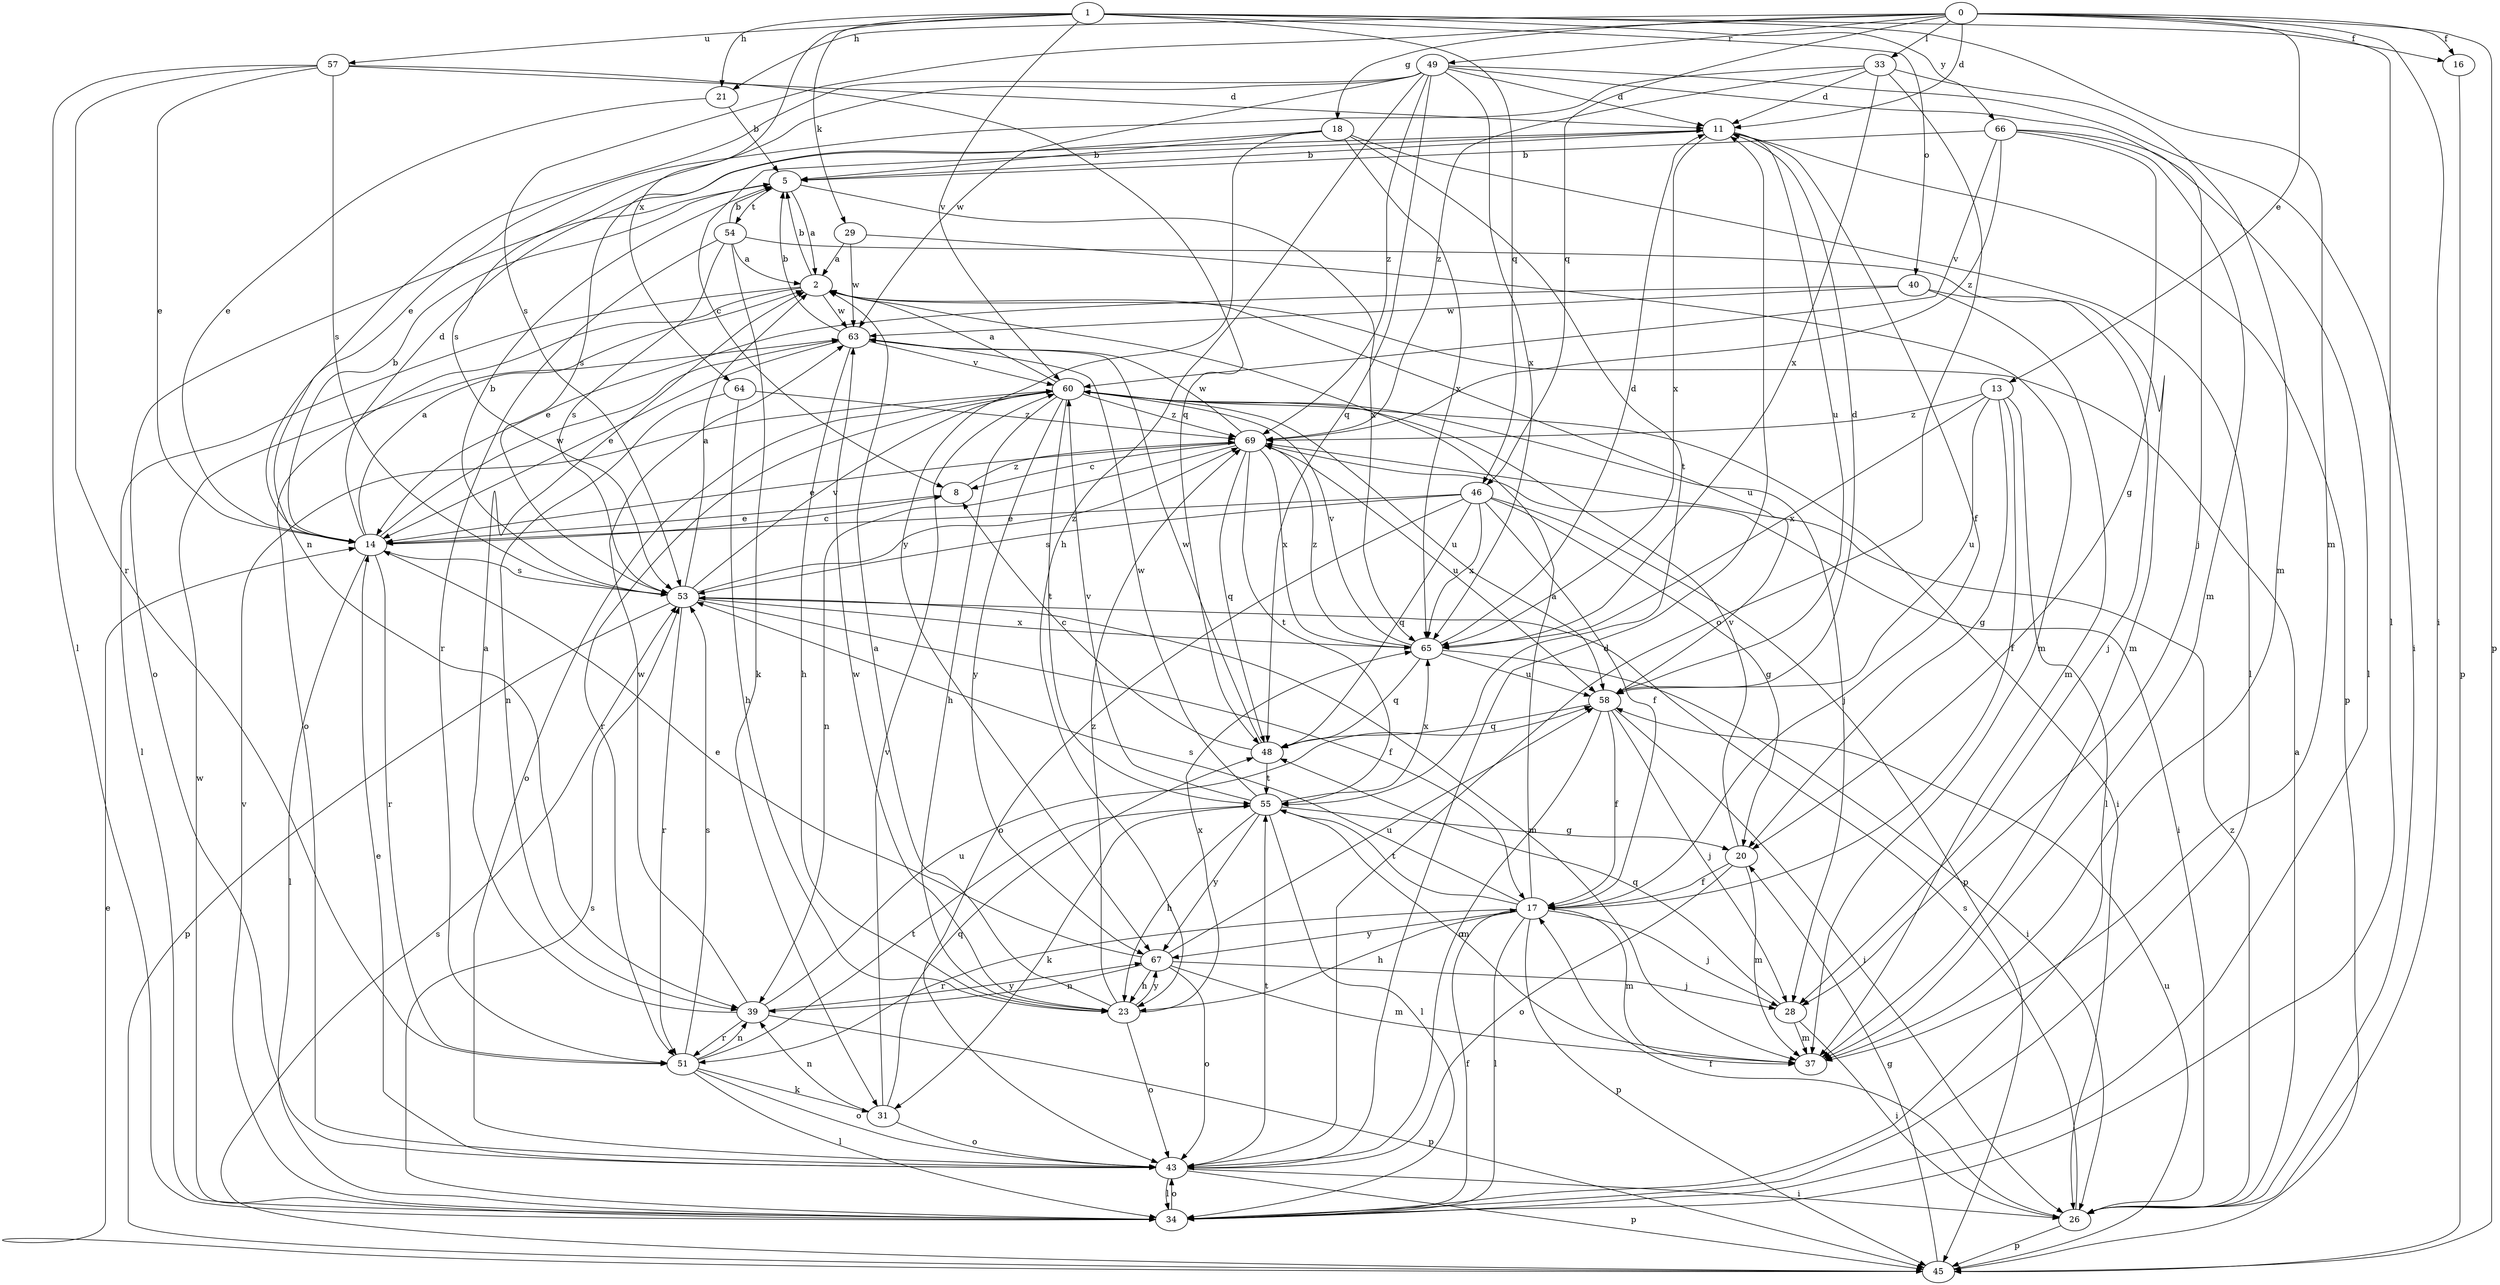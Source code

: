strict digraph  {
0;
1;
2;
5;
8;
11;
13;
14;
16;
17;
18;
20;
21;
23;
26;
28;
29;
31;
33;
34;
37;
39;
40;
43;
45;
46;
48;
49;
51;
53;
54;
55;
57;
58;
60;
63;
64;
65;
66;
67;
69;
0 -> 11  [label=d];
0 -> 13  [label=e];
0 -> 16  [label=f];
0 -> 18  [label=g];
0 -> 21  [label=h];
0 -> 26  [label=i];
0 -> 33  [label=l];
0 -> 34  [label=l];
0 -> 45  [label=p];
0 -> 46  [label=q];
0 -> 49  [label=r];
0 -> 53  [label=s];
1 -> 16  [label=f];
1 -> 21  [label=h];
1 -> 29  [label=k];
1 -> 37  [label=m];
1 -> 40  [label=o];
1 -> 46  [label=q];
1 -> 57  [label=u];
1 -> 60  [label=v];
1 -> 64  [label=x];
1 -> 66  [label=y];
2 -> 5  [label=b];
2 -> 34  [label=l];
2 -> 43  [label=o];
2 -> 58  [label=u];
2 -> 63  [label=w];
5 -> 2  [label=a];
5 -> 43  [label=o];
5 -> 54  [label=t];
5 -> 65  [label=x];
8 -> 14  [label=e];
8 -> 69  [label=z];
11 -> 5  [label=b];
11 -> 8  [label=c];
11 -> 17  [label=f];
11 -> 45  [label=p];
11 -> 58  [label=u];
11 -> 65  [label=x];
13 -> 17  [label=f];
13 -> 20  [label=g];
13 -> 34  [label=l];
13 -> 58  [label=u];
13 -> 65  [label=x];
13 -> 69  [label=z];
14 -> 2  [label=a];
14 -> 5  [label=b];
14 -> 8  [label=c];
14 -> 11  [label=d];
14 -> 34  [label=l];
14 -> 51  [label=r];
14 -> 53  [label=s];
14 -> 63  [label=w];
16 -> 45  [label=p];
17 -> 2  [label=a];
17 -> 23  [label=h];
17 -> 28  [label=j];
17 -> 34  [label=l];
17 -> 37  [label=m];
17 -> 45  [label=p];
17 -> 51  [label=r];
17 -> 53  [label=s];
17 -> 55  [label=t];
17 -> 67  [label=y];
18 -> 5  [label=b];
18 -> 34  [label=l];
18 -> 53  [label=s];
18 -> 55  [label=t];
18 -> 65  [label=x];
18 -> 67  [label=y];
20 -> 17  [label=f];
20 -> 37  [label=m];
20 -> 43  [label=o];
20 -> 60  [label=v];
21 -> 5  [label=b];
21 -> 14  [label=e];
23 -> 2  [label=a];
23 -> 43  [label=o];
23 -> 63  [label=w];
23 -> 65  [label=x];
23 -> 67  [label=y];
23 -> 69  [label=z];
26 -> 2  [label=a];
26 -> 17  [label=f];
26 -> 45  [label=p];
26 -> 53  [label=s];
26 -> 69  [label=z];
28 -> 26  [label=i];
28 -> 37  [label=m];
28 -> 48  [label=q];
29 -> 2  [label=a];
29 -> 37  [label=m];
29 -> 63  [label=w];
31 -> 39  [label=n];
31 -> 43  [label=o];
31 -> 48  [label=q];
31 -> 60  [label=v];
33 -> 11  [label=d];
33 -> 14  [label=e];
33 -> 37  [label=m];
33 -> 43  [label=o];
33 -> 65  [label=x];
33 -> 69  [label=z];
34 -> 17  [label=f];
34 -> 43  [label=o];
34 -> 53  [label=s];
34 -> 60  [label=v];
34 -> 63  [label=w];
39 -> 2  [label=a];
39 -> 45  [label=p];
39 -> 51  [label=r];
39 -> 58  [label=u];
39 -> 63  [label=w];
39 -> 67  [label=y];
40 -> 14  [label=e];
40 -> 28  [label=j];
40 -> 37  [label=m];
40 -> 63  [label=w];
43 -> 11  [label=d];
43 -> 14  [label=e];
43 -> 26  [label=i];
43 -> 34  [label=l];
43 -> 45  [label=p];
43 -> 55  [label=t];
45 -> 14  [label=e];
45 -> 20  [label=g];
45 -> 53  [label=s];
45 -> 58  [label=u];
46 -> 14  [label=e];
46 -> 17  [label=f];
46 -> 20  [label=g];
46 -> 43  [label=o];
46 -> 45  [label=p];
46 -> 48  [label=q];
46 -> 53  [label=s];
46 -> 65  [label=x];
48 -> 8  [label=c];
48 -> 55  [label=t];
48 -> 63  [label=w];
49 -> 11  [label=d];
49 -> 23  [label=h];
49 -> 26  [label=i];
49 -> 28  [label=j];
49 -> 39  [label=n];
49 -> 48  [label=q];
49 -> 53  [label=s];
49 -> 63  [label=w];
49 -> 65  [label=x];
49 -> 69  [label=z];
51 -> 31  [label=k];
51 -> 34  [label=l];
51 -> 39  [label=n];
51 -> 43  [label=o];
51 -> 53  [label=s];
51 -> 55  [label=t];
53 -> 2  [label=a];
53 -> 5  [label=b];
53 -> 17  [label=f];
53 -> 37  [label=m];
53 -> 45  [label=p];
53 -> 51  [label=r];
53 -> 60  [label=v];
53 -> 65  [label=x];
53 -> 69  [label=z];
54 -> 2  [label=a];
54 -> 5  [label=b];
54 -> 31  [label=k];
54 -> 37  [label=m];
54 -> 51  [label=r];
54 -> 53  [label=s];
55 -> 20  [label=g];
55 -> 23  [label=h];
55 -> 31  [label=k];
55 -> 34  [label=l];
55 -> 37  [label=m];
55 -> 60  [label=v];
55 -> 63  [label=w];
55 -> 65  [label=x];
55 -> 67  [label=y];
57 -> 11  [label=d];
57 -> 14  [label=e];
57 -> 34  [label=l];
57 -> 48  [label=q];
57 -> 51  [label=r];
57 -> 53  [label=s];
58 -> 11  [label=d];
58 -> 17  [label=f];
58 -> 26  [label=i];
58 -> 28  [label=j];
58 -> 43  [label=o];
58 -> 48  [label=q];
60 -> 2  [label=a];
60 -> 23  [label=h];
60 -> 26  [label=i];
60 -> 28  [label=j];
60 -> 43  [label=o];
60 -> 51  [label=r];
60 -> 55  [label=t];
60 -> 58  [label=u];
60 -> 67  [label=y];
60 -> 69  [label=z];
63 -> 5  [label=b];
63 -> 14  [label=e];
63 -> 23  [label=h];
63 -> 60  [label=v];
64 -> 23  [label=h];
64 -> 39  [label=n];
64 -> 69  [label=z];
65 -> 11  [label=d];
65 -> 26  [label=i];
65 -> 48  [label=q];
65 -> 58  [label=u];
65 -> 60  [label=v];
65 -> 69  [label=z];
66 -> 5  [label=b];
66 -> 20  [label=g];
66 -> 34  [label=l];
66 -> 37  [label=m];
66 -> 60  [label=v];
66 -> 69  [label=z];
67 -> 14  [label=e];
67 -> 23  [label=h];
67 -> 28  [label=j];
67 -> 37  [label=m];
67 -> 39  [label=n];
67 -> 43  [label=o];
67 -> 58  [label=u];
69 -> 8  [label=c];
69 -> 14  [label=e];
69 -> 26  [label=i];
69 -> 39  [label=n];
69 -> 48  [label=q];
69 -> 55  [label=t];
69 -> 58  [label=u];
69 -> 63  [label=w];
69 -> 65  [label=x];
}
